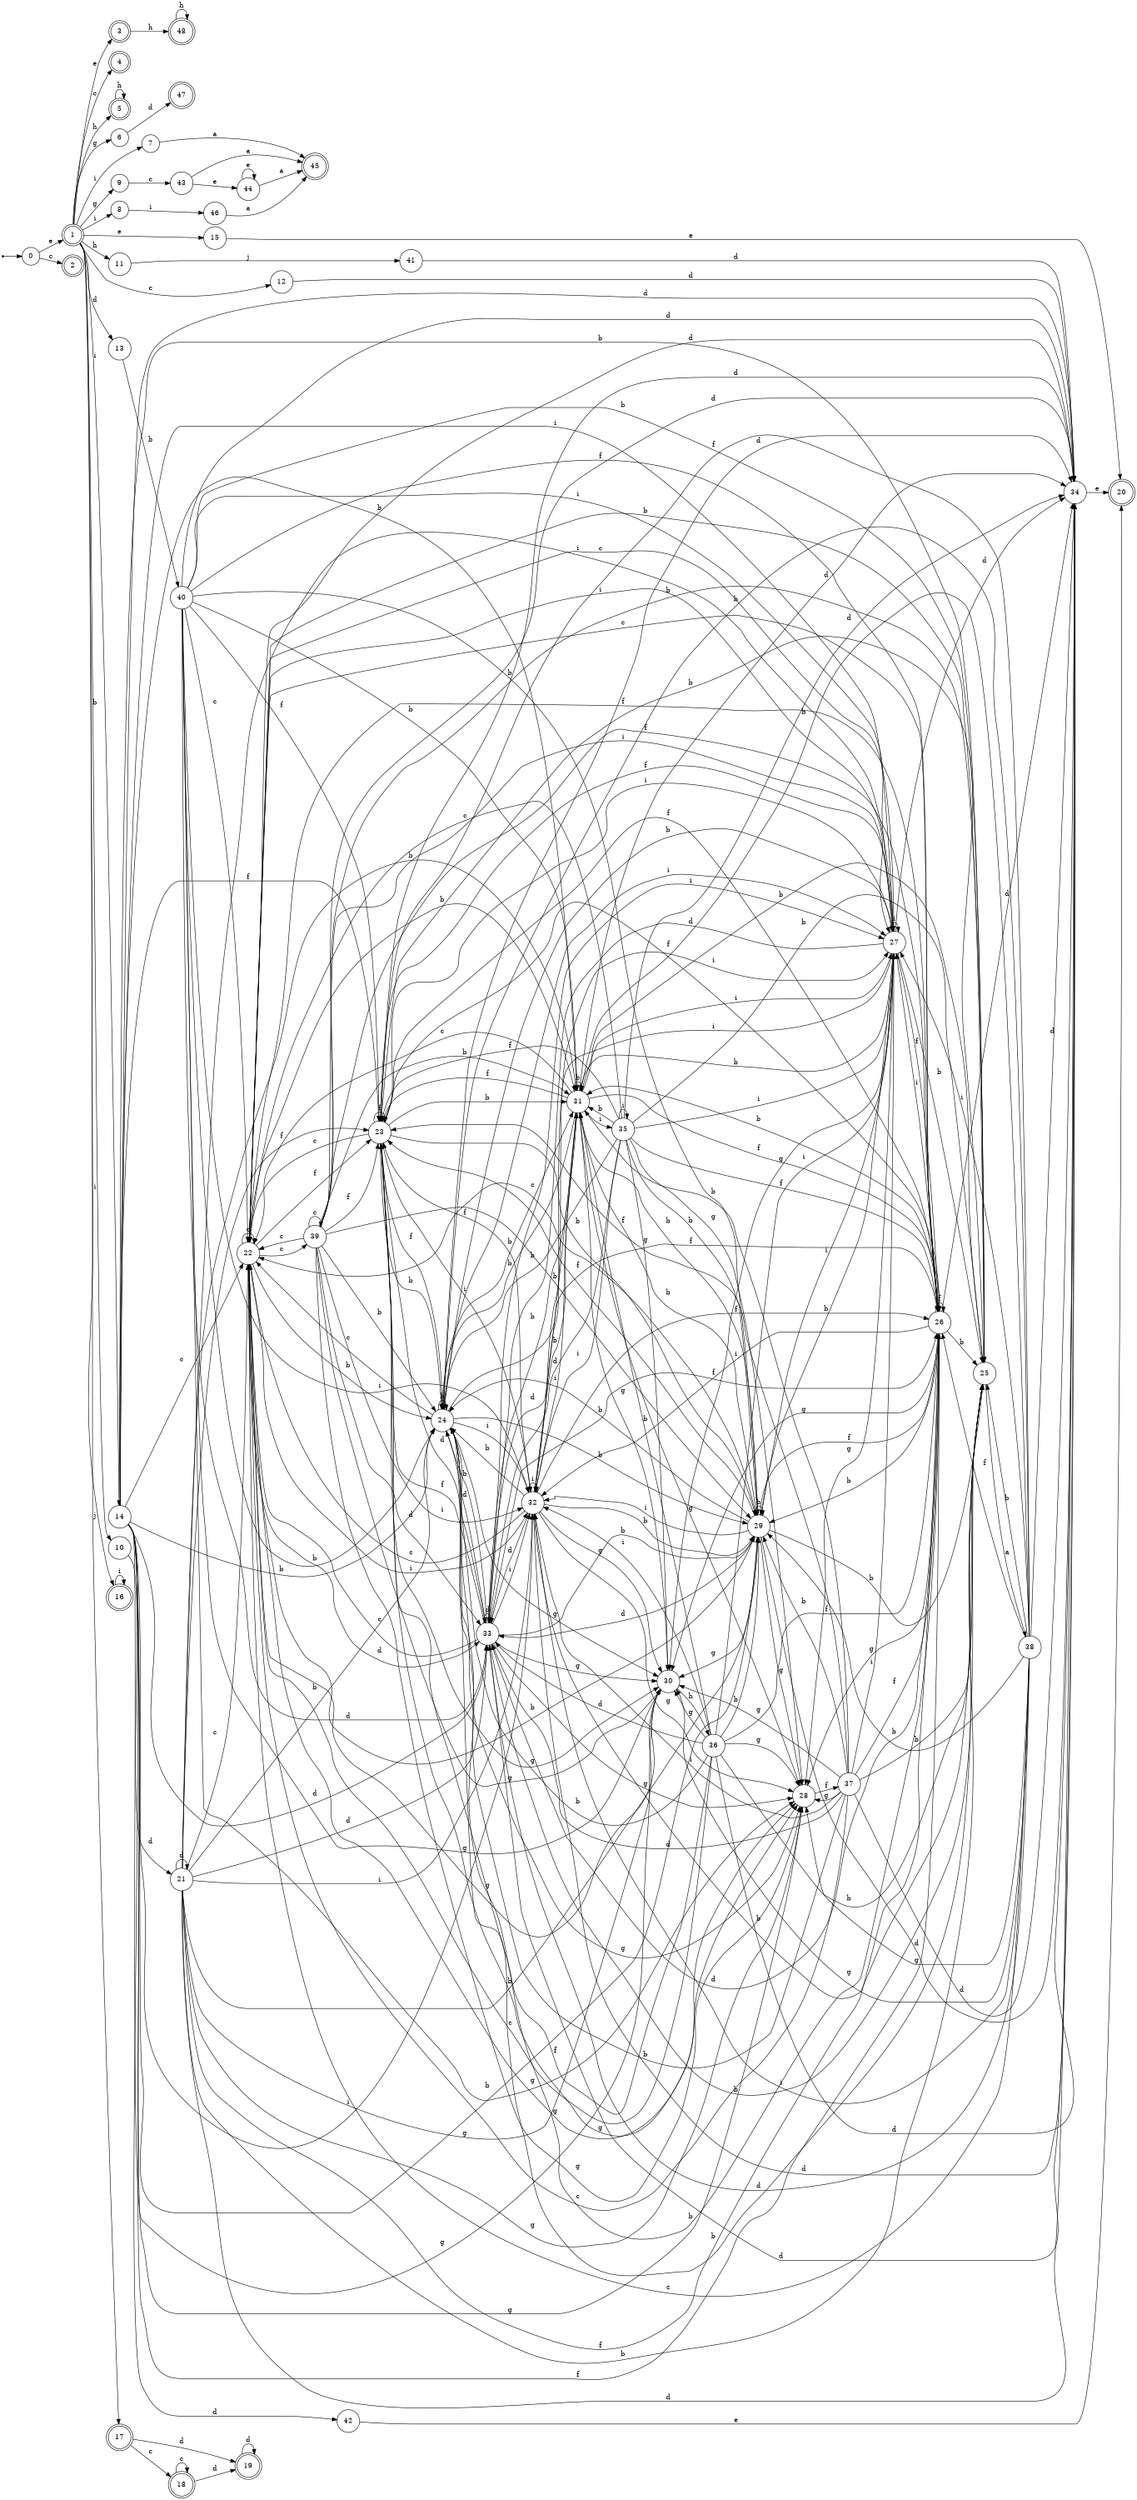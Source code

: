 digraph finite_state_machine {
rankdir=LR;
size="20,20";
node [shape = point]; "dummy0"
node [shape = circle]; "0";
"dummy0" -> "0";
node [shape = doublecircle]; "1";node [shape = doublecircle]; "2";node [shape = doublecircle]; "3";node [shape = doublecircle]; "4";node [shape = doublecircle]; "5";node [shape = circle]; "6";
node [shape = circle]; "7";
node [shape = circle]; "8";
node [shape = circle]; "9";
node [shape = circle]; "10";
node [shape = circle]; "11";
node [shape = circle]; "12";
node [shape = circle]; "13";
node [shape = circle]; "14";
node [shape = circle]; "15";
node [shape = doublecircle]; "16";node [shape = doublecircle]; "17";node [shape = doublecircle]; "18";node [shape = doublecircle]; "19";node [shape = doublecircle]; "20";node [shape = circle]; "21";
node [shape = circle]; "22";
node [shape = circle]; "23";
node [shape = circle]; "24";
node [shape = circle]; "25";
node [shape = circle]; "26";
node [shape = circle]; "27";
node [shape = circle]; "28";
node [shape = circle]; "29";
node [shape = circle]; "30";
node [shape = circle]; "31";
node [shape = circle]; "32";
node [shape = circle]; "33";
node [shape = circle]; "34";
node [shape = circle]; "35";
node [shape = circle]; "36";
node [shape = circle]; "37";
node [shape = circle]; "38";
node [shape = circle]; "39";
node [shape = circle]; "40";
node [shape = circle]; "41";
node [shape = circle]; "42";
node [shape = circle]; "43";
node [shape = circle]; "44";
node [shape = doublecircle]; "45";node [shape = circle]; "46";
node [shape = doublecircle]; "47";node [shape = doublecircle]; "48";"0" -> "1" [label = "e"];
 "0" -> "2" [label = "c"];
 "1" -> "3" [label = "e"];
 "1" -> "15" [label = "e"];
 "1" -> "4" [label = "c"];
 "1" -> "12" [label = "c"];
 "1" -> "11" [label = "h"];
 "1" -> "5" [label = "h"];
 "1" -> "9" [label = "g"];
 "1" -> "6" [label = "g"];
 "1" -> "8" [label = "i"];
 "1" -> "16" [label = "i"];
 "1" -> "14" [label = "i"];
 "1" -> "7" [label = "i"];
 "1" -> "10" [label = "b"];
 "1" -> "13" [label = "d"];
 "1" -> "17" [label = "j"];
 "17" -> "18" [label = "c"];
 "17" -> "19" [label = "d"];
 "19" -> "19" [label = "d"];
 "18" -> "18" [label = "c"];
 "18" -> "19" [label = "d"];
 "16" -> "16" [label = "i"];
 "15" -> "20" [label = "e"];
 "14" -> "33" [label = "d"];
 "14" -> "34" [label = "d"];
 "14" -> "21" [label = "d"];
 "14" -> "22" [label = "c"];
 "14" -> "26" [label = "f"];
 "14" -> "23" [label = "f"];
 "14" -> "24" [label = "b"];
 "14" -> "25" [label = "b"];
 "14" -> "29" [label = "b"];
 "14" -> "31" [label = "b"];
 "14" -> "32" [label = "i"];
 "14" -> "27" [label = "i"];
 "14" -> "28" [label = "g"];
 "14" -> "30" [label = "g"];
 "34" -> "20" [label = "e"];
 "33" -> "33" [label = "d"];
 "33" -> "34" [label = "d"];
 "33" -> "22" [label = "c"];
 "33" -> "26" [label = "f"];
 "33" -> "23" [label = "f"];
 "33" -> "24" [label = "b"];
 "33" -> "25" [label = "b"];
 "33" -> "29" [label = "b"];
 "33" -> "31" [label = "b"];
 "33" -> "32" [label = "i"];
 "33" -> "27" [label = "i"];
 "33" -> "28" [label = "g"];
 "33" -> "30" [label = "g"];
 "32" -> "32" [label = "i"];
 "32" -> "27" [label = "i"];
 "32" -> "24" [label = "b"];
 "32" -> "25" [label = "b"];
 "32" -> "29" [label = "b"];
 "32" -> "31" [label = "b"];
 "32" -> "26" [label = "f"];
 "32" -> "23" [label = "f"];
 "32" -> "28" [label = "g"];
 "32" -> "30" [label = "g"];
 "32" -> "22" [label = "c"];
 "32" -> "33" [label = "d"];
 "32" -> "34" [label = "d"];
 "31" -> "24" [label = "b"];
 "31" -> "25" [label = "b"];
 "31" -> "29" [label = "b"];
 "31" -> "31" [label = "b"];
 "31" -> "27" [label = "i"];
 "31" -> "32" [label = "i"];
 "31" -> "35" [label = "i"];
 "31" -> "26" [label = "f"];
 "31" -> "23" [label = "f"];
 "31" -> "28" [label = "g"];
 "31" -> "30" [label = "g"];
 "31" -> "22" [label = "c"];
 "31" -> "33" [label = "d"];
 "31" -> "34" [label = "d"];
 "35" -> "27" [label = "i"];
 "35" -> "32" [label = "i"];
 "35" -> "35" [label = "i"];
 "35" -> "24" [label = "b"];
 "35" -> "25" [label = "b"];
 "35" -> "29" [label = "b"];
 "35" -> "31" [label = "b"];
 "35" -> "26" [label = "f"];
 "35" -> "23" [label = "f"];
 "35" -> "28" [label = "g"];
 "35" -> "30" [label = "g"];
 "35" -> "22" [label = "c"];
 "35" -> "33" [label = "d"];
 "35" -> "34" [label = "d"];
 "30" -> "36" [label = "h"];
 "36" -> "28" [label = "g"];
 "36" -> "30" [label = "g"];
 "36" -> "24" [label = "b"];
 "36" -> "25" [label = "b"];
 "36" -> "29" [label = "b"];
 "36" -> "31" [label = "b"];
 "36" -> "26" [label = "f"];
 "36" -> "23" [label = "f"];
 "36" -> "32" [label = "i"];
 "36" -> "27" [label = "i"];
 "36" -> "22" [label = "c"];
 "36" -> "33" [label = "d"];
 "36" -> "34" [label = "d"];
 "29" -> "24" [label = "b"];
 "29" -> "25" [label = "b"];
 "29" -> "29" [label = "b"];
 "29" -> "31" [label = "b"];
 "29" -> "26" [label = "f"];
 "29" -> "23" [label = "f"];
 "29" -> "32" [label = "i"];
 "29" -> "27" [label = "i"];
 "29" -> "28" [label = "g"];
 "29" -> "30" [label = "g"];
 "29" -> "22" [label = "c"];
 "29" -> "33" [label = "d"];
 "29" -> "34" [label = "d"];
 "28" -> "37" [label = "f"];
 "37" -> "28" [label = "g"];
 "37" -> "30" [label = "g"];
 "37" -> "24" [label = "b"];
 "37" -> "25" [label = "b"];
 "37" -> "29" [label = "b"];
 "37" -> "31" [label = "b"];
 "37" -> "26" [label = "f"];
 "37" -> "23" [label = "f"];
 "37" -> "32" [label = "i"];
 "37" -> "27" [label = "i"];
 "37" -> "22" [label = "c"];
 "37" -> "33" [label = "d"];
 "37" -> "34" [label = "d"];
 "27" -> "32" [label = "i"];
 "27" -> "27" [label = "i"];
 "27" -> "24" [label = "b"];
 "27" -> "25" [label = "b"];
 "27" -> "29" [label = "b"];
 "27" -> "31" [label = "b"];
 "27" -> "26" [label = "f"];
 "27" -> "23" [label = "f"];
 "27" -> "28" [label = "g"];
 "27" -> "30" [label = "g"];
 "27" -> "22" [label = "c"];
 "27" -> "33" [label = "d"];
 "27" -> "34" [label = "d"];
 "26" -> "26" [label = "f"];
 "26" -> "23" [label = "f"];
 "26" -> "24" [label = "b"];
 "26" -> "25" [label = "b"];
 "26" -> "29" [label = "b"];
 "26" -> "31" [label = "b"];
 "26" -> "32" [label = "i"];
 "26" -> "27" [label = "i"];
 "26" -> "28" [label = "g"];
 "26" -> "30" [label = "g"];
 "26" -> "22" [label = "c"];
 "26" -> "33" [label = "d"];
 "26" -> "34" [label = "d"];
 "25" -> "38" [label = "a"];
 "38" -> "24" [label = "b"];
 "38" -> "25" [label = "b"];
 "38" -> "29" [label = "b"];
 "38" -> "31" [label = "b"];
 "38" -> "26" [label = "f"];
 "38" -> "23" [label = "f"];
 "38" -> "32" [label = "i"];
 "38" -> "27" [label = "i"];
 "38" -> "28" [label = "g"];
 "38" -> "30" [label = "g"];
 "38" -> "22" [label = "c"];
 "38" -> "33" [label = "d"];
 "38" -> "34" [label = "d"];
 "24" -> "24" [label = "b"];
 "24" -> "25" [label = "b"];
 "24" -> "29" [label = "b"];
 "24" -> "31" [label = "b"];
 "24" -> "26" [label = "f"];
 "24" -> "23" [label = "f"];
 "24" -> "32" [label = "i"];
 "24" -> "27" [label = "i"];
 "24" -> "28" [label = "g"];
 "24" -> "30" [label = "g"];
 "24" -> "22" [label = "c"];
 "24" -> "33" [label = "d"];
 "24" -> "34" [label = "d"];
 "23" -> "26" [label = "f"];
 "23" -> "23" [label = "f"];
 "23" -> "22" [label = "c"];
 "23" -> "24" [label = "b"];
 "23" -> "25" [label = "b"];
 "23" -> "29" [label = "b"];
 "23" -> "31" [label = "b"];
 "23" -> "32" [label = "i"];
 "23" -> "27" [label = "i"];
 "23" -> "28" [label = "g"];
 "23" -> "30" [label = "g"];
 "23" -> "33" [label = "d"];
 "23" -> "34" [label = "d"];
 "22" -> "22" [label = "c"];
 "22" -> "39" [label = "c"];
 "22" -> "26" [label = "f"];
 "22" -> "23" [label = "f"];
 "22" -> "24" [label = "b"];
 "22" -> "25" [label = "b"];
 "22" -> "29" [label = "b"];
 "22" -> "31" [label = "b"];
 "22" -> "32" [label = "i"];
 "22" -> "27" [label = "i"];
 "22" -> "28" [label = "g"];
 "22" -> "30" [label = "g"];
 "22" -> "33" [label = "d"];
 "22" -> "34" [label = "d"];
 "39" -> "22" [label = "c"];
 "39" -> "39" [label = "c"];
 "39" -> "26" [label = "f"];
 "39" -> "23" [label = "f"];
 "39" -> "24" [label = "b"];
 "39" -> "25" [label = "b"];
 "39" -> "29" [label = "b"];
 "39" -> "31" [label = "b"];
 "39" -> "32" [label = "i"];
 "39" -> "27" [label = "i"];
 "39" -> "28" [label = "g"];
 "39" -> "30" [label = "g"];
 "39" -> "33" [label = "d"];
 "39" -> "34" [label = "d"];
 "21" -> "33" [label = "d"];
 "21" -> "34" [label = "d"];
 "21" -> "21" [label = "d"];
 "21" -> "22" [label = "c"];
 "21" -> "26" [label = "f"];
 "21" -> "23" [label = "f"];
 "21" -> "24" [label = "b"];
 "21" -> "25" [label = "b"];
 "21" -> "29" [label = "b"];
 "21" -> "31" [label = "b"];
 "21" -> "32" [label = "i"];
 "21" -> "27" [label = "i"];
 "21" -> "28" [label = "g"];
 "21" -> "30" [label = "g"];
 "13" -> "40" [label = "b"];
 "40" -> "22" [label = "c"];
 "40" -> "26" [label = "f"];
 "40" -> "23" [label = "f"];
 "40" -> "24" [label = "b"];
 "40" -> "25" [label = "b"];
 "40" -> "29" [label = "b"];
 "40" -> "31" [label = "b"];
 "40" -> "32" [label = "i"];
 "40" -> "27" [label = "i"];
 "40" -> "28" [label = "g"];
 "40" -> "30" [label = "g"];
 "40" -> "33" [label = "d"];
 "40" -> "34" [label = "d"];
 "12" -> "34" [label = "d"];
 "11" -> "41" [label = "j"];
 "41" -> "34" [label = "d"];
 "10" -> "42" [label = "d"];
 "42" -> "20" [label = "e"];
 "9" -> "43" [label = "c"];
 "43" -> "44" [label = "e"];
 "43" -> "45" [label = "a"];
 "44" -> "44" [label = "e"];
 "44" -> "45" [label = "a"];
 "8" -> "46" [label = "i"];
 "46" -> "45" [label = "a"];
 "7" -> "45" [label = "a"];
 "6" -> "47" [label = "d"];
 "5" -> "5" [label = "h"];
 "3" -> "48" [label = "h"];
 "48" -> "48" [label = "h"];
 }
